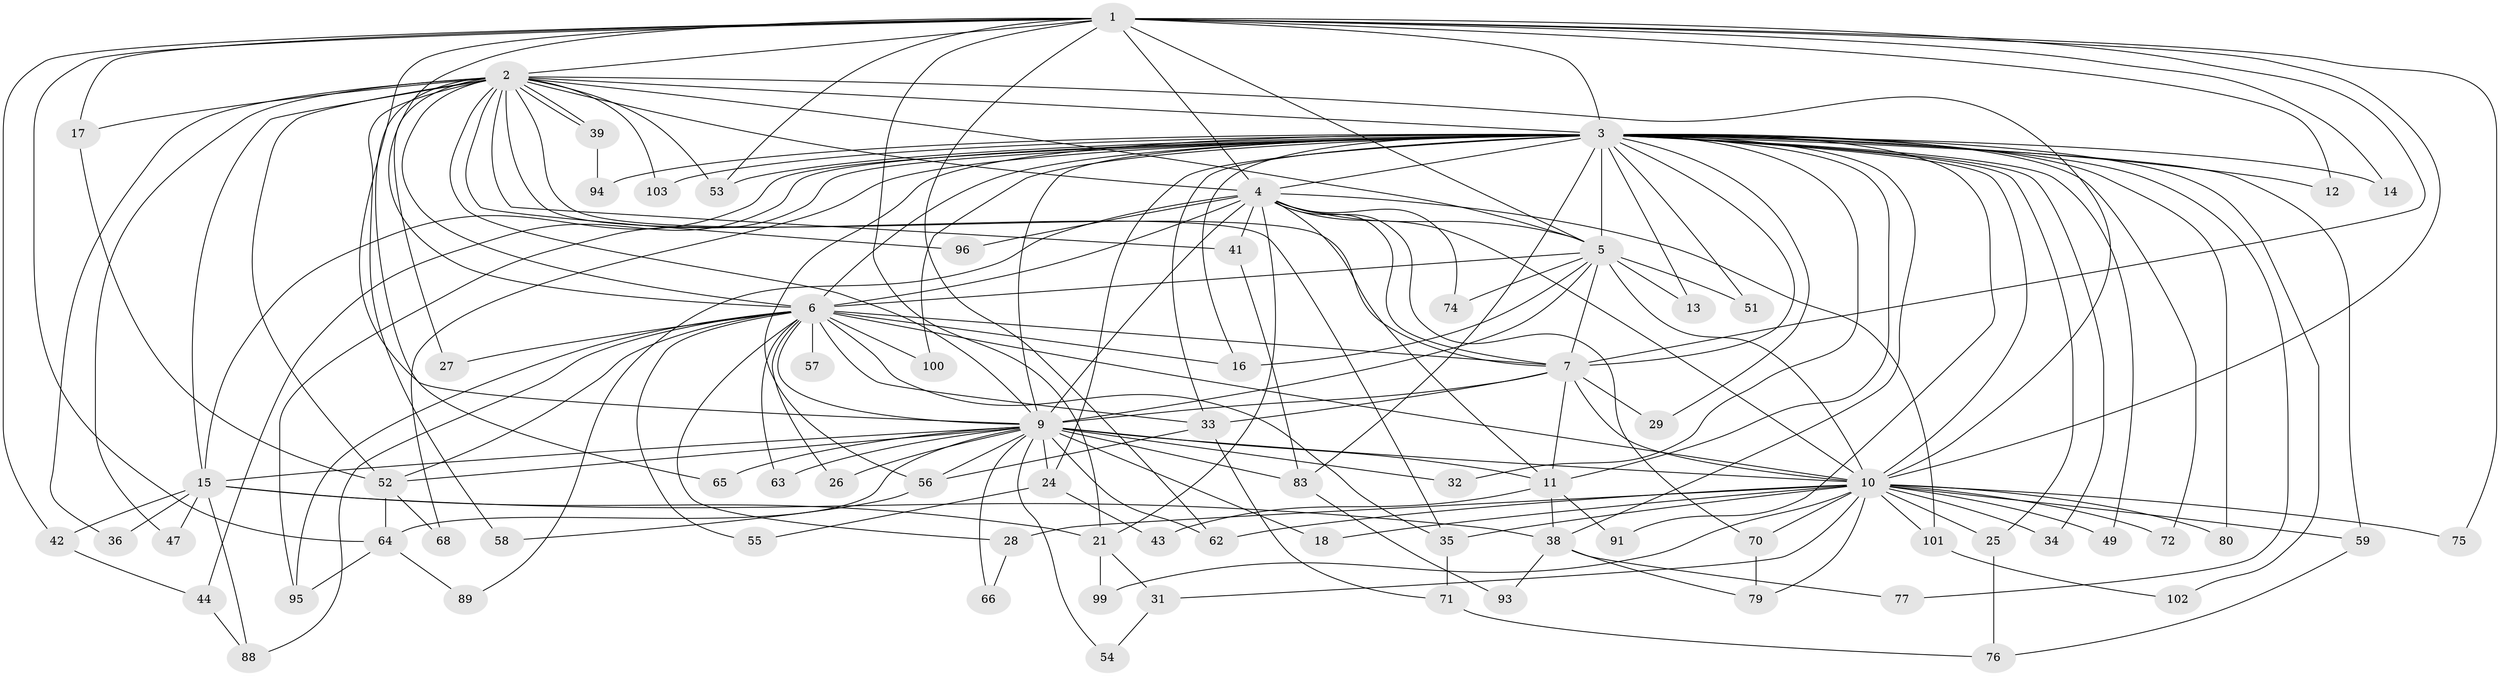 // Generated by graph-tools (version 1.1) at 2025/51/02/27/25 19:51:50]
// undirected, 75 vertices, 186 edges
graph export_dot {
graph [start="1"]
  node [color=gray90,style=filled];
  1 [super="+82"];
  2 [super="+60"];
  3 [super="+8"];
  4 [super="+22"];
  5 [super="+69"];
  6 [super="+23"];
  7 [super="+19"];
  9 [super="+40"];
  10 [super="+61"];
  11 [super="+20"];
  12 [super="+78"];
  13;
  14;
  15 [super="+50"];
  16 [super="+98"];
  17 [super="+81"];
  18;
  21 [super="+45"];
  24 [super="+30"];
  25;
  26;
  27 [super="+73"];
  28;
  29;
  31;
  32;
  33 [super="+46"];
  34;
  35 [super="+37"];
  36;
  38 [super="+48"];
  39;
  41;
  42;
  43;
  44 [super="+90"];
  47;
  49;
  51;
  52;
  53 [super="+84"];
  54;
  55;
  56 [super="+85"];
  57;
  58;
  59;
  62;
  63;
  64 [super="+67"];
  65;
  66;
  68;
  70;
  71;
  72;
  74;
  75;
  76 [super="+86"];
  77;
  79 [super="+87"];
  80;
  83 [super="+92"];
  88;
  89;
  91;
  93;
  94;
  95 [super="+97"];
  96;
  99;
  100;
  101;
  102;
  103;
  1 -- 2;
  1 -- 3 [weight=2];
  1 -- 4;
  1 -- 5;
  1 -- 6;
  1 -- 7;
  1 -- 9;
  1 -- 10;
  1 -- 14;
  1 -- 17;
  1 -- 42;
  1 -- 53;
  1 -- 64;
  1 -- 75;
  1 -- 21;
  1 -- 62;
  1 -- 12;
  2 -- 3 [weight=2];
  2 -- 4;
  2 -- 5;
  2 -- 6;
  2 -- 7;
  2 -- 9;
  2 -- 10;
  2 -- 17;
  2 -- 27;
  2 -- 35;
  2 -- 36;
  2 -- 39;
  2 -- 39;
  2 -- 41;
  2 -- 47;
  2 -- 58;
  2 -- 65;
  2 -- 96;
  2 -- 103;
  2 -- 52;
  2 -- 15;
  2 -- 53;
  3 -- 4 [weight=2];
  3 -- 5 [weight=2];
  3 -- 6 [weight=2];
  3 -- 7 [weight=2];
  3 -- 9 [weight=3];
  3 -- 10 [weight=2];
  3 -- 12 [weight=2];
  3 -- 24 [weight=2];
  3 -- 29;
  3 -- 32;
  3 -- 34;
  3 -- 38;
  3 -- 44;
  3 -- 49;
  3 -- 53;
  3 -- 77;
  3 -- 80;
  3 -- 83;
  3 -- 94;
  3 -- 95;
  3 -- 100;
  3 -- 102;
  3 -- 68;
  3 -- 72;
  3 -- 11;
  3 -- 13;
  3 -- 14;
  3 -- 15;
  3 -- 25;
  3 -- 91;
  3 -- 103;
  3 -- 51;
  3 -- 59;
  3 -- 33;
  3 -- 56;
  3 -- 16;
  4 -- 5;
  4 -- 6;
  4 -- 7;
  4 -- 9;
  4 -- 10;
  4 -- 21;
  4 -- 41;
  4 -- 70;
  4 -- 74;
  4 -- 89;
  4 -- 96;
  4 -- 101;
  4 -- 11;
  5 -- 6;
  5 -- 7;
  5 -- 9;
  5 -- 10 [weight=2];
  5 -- 13;
  5 -- 16;
  5 -- 51;
  5 -- 74;
  6 -- 7;
  6 -- 9;
  6 -- 10 [weight=2];
  6 -- 16;
  6 -- 26;
  6 -- 27 [weight=2];
  6 -- 28;
  6 -- 33;
  6 -- 52;
  6 -- 55;
  6 -- 57 [weight=2];
  6 -- 63;
  6 -- 100;
  6 -- 88;
  6 -- 95;
  6 -- 35;
  7 -- 9;
  7 -- 10;
  7 -- 29;
  7 -- 33;
  7 -- 11;
  9 -- 10;
  9 -- 11;
  9 -- 15;
  9 -- 18;
  9 -- 24;
  9 -- 26;
  9 -- 32;
  9 -- 52;
  9 -- 54;
  9 -- 62;
  9 -- 63;
  9 -- 64;
  9 -- 65;
  9 -- 66;
  9 -- 56;
  9 -- 83;
  10 -- 18;
  10 -- 25;
  10 -- 28;
  10 -- 31;
  10 -- 34;
  10 -- 35 [weight=2];
  10 -- 49;
  10 -- 59;
  10 -- 62;
  10 -- 72;
  10 -- 75;
  10 -- 80;
  10 -- 99;
  10 -- 101;
  10 -- 70;
  10 -- 79;
  11 -- 43;
  11 -- 91;
  11 -- 38;
  15 -- 21;
  15 -- 36;
  15 -- 38;
  15 -- 42;
  15 -- 47;
  15 -- 88;
  17 -- 52;
  21 -- 31;
  21 -- 99;
  24 -- 43;
  24 -- 55;
  25 -- 76;
  28 -- 66;
  31 -- 54;
  33 -- 56;
  33 -- 71;
  35 -- 71;
  38 -- 77;
  38 -- 79;
  38 -- 93;
  39 -- 94;
  41 -- 83;
  42 -- 44;
  44 -- 88;
  52 -- 68;
  52 -- 64;
  56 -- 58;
  59 -- 76;
  64 -- 95;
  64 -- 89;
  70 -- 79;
  71 -- 76;
  83 -- 93;
  101 -- 102;
}
